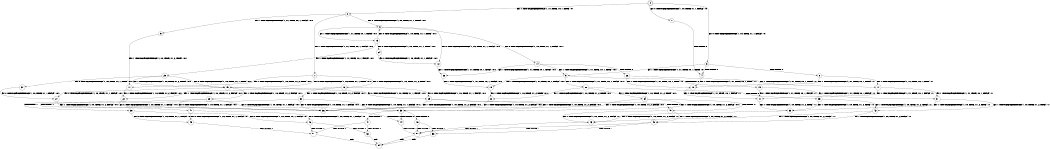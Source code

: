 digraph BCG {
size = "7, 10.5";
center = TRUE;
node [shape = circle];
0 [peripheries = 2];
0 -> 1 [label = "EX !0 !ATOMIC_EXCH_BRANCH (1, +0, TRUE, +1, 1, FALSE) !:0:"];
0 -> 2 [label = "EX !1 !ATOMIC_EXCH_BRANCH (1, +1, TRUE, +0, 1, TRUE) !:0:"];
0 -> 3 [label = "EX !0 !ATOMIC_EXCH_BRANCH (1, +0, TRUE, +1, 1, FALSE) !:0:"];
1 -> 4 [label = "TERMINATE !0"];
2 -> 5 [label = "EX !1 !ATOMIC_EXCH_BRANCH (1, +1, TRUE, +0, 1, FALSE) !:0:1:"];
2 -> 6 [label = "EX !0 !ATOMIC_EXCH_BRANCH (1, +0, TRUE, +1, 1, TRUE) !:0:1:"];
2 -> 7 [label = "EX !1 !ATOMIC_EXCH_BRANCH (1, +1, TRUE, +0, 1, FALSE) !:0:1:"];
3 -> 4 [label = "TERMINATE !0"];
3 -> 8 [label = "TERMINATE !0"];
3 -> 9 [label = "EX !1 !ATOMIC_EXCH_BRANCH (1, +1, TRUE, +0, 1, TRUE) !:0:"];
4 -> 10 [label = "EX !1 !ATOMIC_EXCH_BRANCH (1, +1, TRUE, +0, 1, TRUE) !:1:"];
5 -> 11 [label = "EX !1 !ATOMIC_EXCH_BRANCH (1, +0, TRUE, +1, 2, TRUE) !:0:1:"];
6 -> 12 [label = "EX !0 !ATOMIC_EXCH_BRANCH (1, +0, TRUE, +1, 1, FALSE) !:0:1:"];
6 -> 13 [label = "EX !1 !ATOMIC_EXCH_BRANCH (1, +1, TRUE, +0, 1, TRUE) !:0:1:"];
6 -> 14 [label = "EX !0 !ATOMIC_EXCH_BRANCH (1, +0, TRUE, +1, 1, FALSE) !:0:1:"];
7 -> 11 [label = "EX !1 !ATOMIC_EXCH_BRANCH (1, +0, TRUE, +1, 2, TRUE) !:0:1:"];
7 -> 15 [label = "EX !0 !ATOMIC_EXCH_BRANCH (1, +0, TRUE, +1, 1, TRUE) !:0:1:"];
7 -> 16 [label = "EX !1 !ATOMIC_EXCH_BRANCH (1, +0, TRUE, +1, 2, TRUE) !:0:1:"];
8 -> 10 [label = "EX !1 !ATOMIC_EXCH_BRANCH (1, +1, TRUE, +0, 1, TRUE) !:1:"];
8 -> 17 [label = "EX !1 !ATOMIC_EXCH_BRANCH (1, +1, TRUE, +0, 1, TRUE) !:1:"];
9 -> 18 [label = "EX !1 !ATOMIC_EXCH_BRANCH (1, +1, TRUE, +0, 1, FALSE) !:0:1:"];
9 -> 19 [label = "TERMINATE !0"];
9 -> 20 [label = "EX !1 !ATOMIC_EXCH_BRANCH (1, +1, TRUE, +0, 1, FALSE) !:0:1:"];
10 -> 21 [label = "EX !1 !ATOMIC_EXCH_BRANCH (1, +1, TRUE, +0, 1, FALSE) !:1:"];
11 -> 22 [label = "EX !1 !ATOMIC_EXCH_BRANCH (1, +0, TRUE, +1, 2, FALSE) !:0:1:"];
12 -> 23 [label = "EX !1 !ATOMIC_EXCH_BRANCH (1, +1, TRUE, +0, 1, TRUE) !:0:1:"];
13 -> 24 [label = "EX !0 !ATOMIC_EXCH_BRANCH (1, +0, TRUE, +1, 1, TRUE) !:0:1:"];
13 -> 25 [label = "EX !1 !ATOMIC_EXCH_BRANCH (1, +1, TRUE, +0, 1, FALSE) !:0:1:"];
13 -> 6 [label = "EX !0 !ATOMIC_EXCH_BRANCH (1, +0, TRUE, +1, 1, TRUE) !:0:1:"];
14 -> 23 [label = "EX !1 !ATOMIC_EXCH_BRANCH (1, +1, TRUE, +0, 1, TRUE) !:0:1:"];
14 -> 26 [label = "TERMINATE !0"];
14 -> 9 [label = "EX !1 !ATOMIC_EXCH_BRANCH (1, +1, TRUE, +0, 1, TRUE) !:0:1:"];
15 -> 27 [label = "EX !0 !ATOMIC_EXCH_BRANCH (1, +0, TRUE, +1, 1, FALSE) !:0:1:"];
15 -> 28 [label = "EX !1 !ATOMIC_EXCH_BRANCH (1, +0, TRUE, +1, 2, FALSE) !:0:1:"];
15 -> 29 [label = "EX !0 !ATOMIC_EXCH_BRANCH (1, +0, TRUE, +1, 1, FALSE) !:0:1:"];
16 -> 22 [label = "EX !1 !ATOMIC_EXCH_BRANCH (1, +0, TRUE, +1, 2, FALSE) !:0:1:"];
16 -> 29 [label = "EX !0 !ATOMIC_EXCH_BRANCH (1, +0, TRUE, +1, 1, FALSE) !:0:1:"];
16 -> 30 [label = "EX !1 !ATOMIC_EXCH_BRANCH (1, +0, TRUE, +1, 2, FALSE) !:0:1:"];
17 -> 21 [label = "EX !1 !ATOMIC_EXCH_BRANCH (1, +1, TRUE, +0, 1, FALSE) !:1:"];
17 -> 31 [label = "EX !1 !ATOMIC_EXCH_BRANCH (1, +1, TRUE, +0, 1, FALSE) !:1:"];
18 -> 32 [label = "EX !1 !ATOMIC_EXCH_BRANCH (1, +0, TRUE, +1, 2, TRUE) !:0:1:"];
19 -> 21 [label = "EX !1 !ATOMIC_EXCH_BRANCH (1, +1, TRUE, +0, 1, FALSE) !:1:"];
19 -> 31 [label = "EX !1 !ATOMIC_EXCH_BRANCH (1, +1, TRUE, +0, 1, FALSE) !:1:"];
20 -> 32 [label = "EX !1 !ATOMIC_EXCH_BRANCH (1, +0, TRUE, +1, 2, TRUE) !:0:1:"];
20 -> 33 [label = "TERMINATE !0"];
20 -> 34 [label = "EX !1 !ATOMIC_EXCH_BRANCH (1, +0, TRUE, +1, 2, TRUE) !:0:1:"];
21 -> 35 [label = "EX !1 !ATOMIC_EXCH_BRANCH (1, +0, TRUE, +1, 2, TRUE) !:1:"];
22 -> 36 [label = "EX !0 !ATOMIC_EXCH_BRANCH (1, +0, TRUE, +1, 1, FALSE) !:0:1:"];
23 -> 18 [label = "EX !1 !ATOMIC_EXCH_BRANCH (1, +1, TRUE, +0, 1, FALSE) !:0:1:"];
24 -> 12 [label = "EX !0 !ATOMIC_EXCH_BRANCH (1, +0, TRUE, +1, 1, FALSE) !:0:1:"];
25 -> 37 [label = "EX !0 !ATOMIC_EXCH_BRANCH (1, +0, TRUE, +1, 1, TRUE) !:0:1:"];
25 -> 15 [label = "EX !1 !ATOMIC_EXCH_BRANCH (1, +0, TRUE, +1, 2, TRUE) !:0:1:"];
25 -> 15 [label = "EX !0 !ATOMIC_EXCH_BRANCH (1, +0, TRUE, +1, 1, TRUE) !:0:1:"];
26 -> 10 [label = "EX !1 !ATOMIC_EXCH_BRANCH (1, +1, TRUE, +0, 1, TRUE) !:1:"];
26 -> 17 [label = "EX !1 !ATOMIC_EXCH_BRANCH (1, +1, TRUE, +0, 1, TRUE) !:1:"];
27 -> 36 [label = "EX !1 !ATOMIC_EXCH_BRANCH (1, +0, TRUE, +1, 2, FALSE) !:0:1:"];
28 -> 36 [label = "EX !0 !ATOMIC_EXCH_BRANCH (1, +0, TRUE, +1, 1, FALSE) !:0:1:"];
28 -> 38 [label = "TERMINATE !1"];
28 -> 39 [label = "EX !0 !ATOMIC_EXCH_BRANCH (1, +0, TRUE, +1, 1, FALSE) !:0:1:"];
29 -> 36 [label = "EX !1 !ATOMIC_EXCH_BRANCH (1, +0, TRUE, +1, 2, FALSE) !:0:1:"];
29 -> 40 [label = "TERMINATE !0"];
29 -> 39 [label = "EX !1 !ATOMIC_EXCH_BRANCH (1, +0, TRUE, +1, 2, FALSE) !:0:1:"];
30 -> 36 [label = "EX !0 !ATOMIC_EXCH_BRANCH (1, +0, TRUE, +1, 1, FALSE) !:0:1:"];
30 -> 41 [label = "TERMINATE !1"];
30 -> 39 [label = "EX !0 !ATOMIC_EXCH_BRANCH (1, +0, TRUE, +1, 1, FALSE) !:0:1:"];
31 -> 35 [label = "EX !1 !ATOMIC_EXCH_BRANCH (1, +0, TRUE, +1, 2, TRUE) !:1:"];
31 -> 42 [label = "EX !1 !ATOMIC_EXCH_BRANCH (1, +0, TRUE, +1, 2, TRUE) !:1:"];
32 -> 36 [label = "EX !1 !ATOMIC_EXCH_BRANCH (1, +0, TRUE, +1, 2, FALSE) !:0:1:"];
33 -> 35 [label = "EX !1 !ATOMIC_EXCH_BRANCH (1, +0, TRUE, +1, 2, TRUE) !:1:"];
33 -> 42 [label = "EX !1 !ATOMIC_EXCH_BRANCH (1, +0, TRUE, +1, 2, TRUE) !:1:"];
34 -> 36 [label = "EX !1 !ATOMIC_EXCH_BRANCH (1, +0, TRUE, +1, 2, FALSE) !:0:1:"];
34 -> 40 [label = "TERMINATE !0"];
34 -> 39 [label = "EX !1 !ATOMIC_EXCH_BRANCH (1, +0, TRUE, +1, 2, FALSE) !:0:1:"];
35 -> 43 [label = "EX !1 !ATOMIC_EXCH_BRANCH (1, +0, TRUE, +1, 2, FALSE) !:1:"];
36 -> 44 [label = "TERMINATE !0"];
37 -> 27 [label = "EX !0 !ATOMIC_EXCH_BRANCH (1, +0, TRUE, +1, 1, FALSE) !:0:1:"];
38 -> 45 [label = "EX !0 !ATOMIC_EXCH_BRANCH (1, +0, TRUE, +1, 1, FALSE) !:0:"];
38 -> 46 [label = "EX !0 !ATOMIC_EXCH_BRANCH (1, +0, TRUE, +1, 1, FALSE) !:0:"];
39 -> 44 [label = "TERMINATE !0"];
39 -> 47 [label = "TERMINATE !1"];
39 -> 48 [label = "TERMINATE !0"];
40 -> 43 [label = "EX !1 !ATOMIC_EXCH_BRANCH (1, +0, TRUE, +1, 2, FALSE) !:1:"];
40 -> 49 [label = "EX !1 !ATOMIC_EXCH_BRANCH (1, +0, TRUE, +1, 2, FALSE) !:1:"];
41 -> 45 [label = "EX !0 !ATOMIC_EXCH_BRANCH (1, +0, TRUE, +1, 1, FALSE) !:0:"];
41 -> 46 [label = "EX !0 !ATOMIC_EXCH_BRANCH (1, +0, TRUE, +1, 1, FALSE) !:0:"];
42 -> 43 [label = "EX !1 !ATOMIC_EXCH_BRANCH (1, +0, TRUE, +1, 2, FALSE) !:1:"];
42 -> 49 [label = "EX !1 !ATOMIC_EXCH_BRANCH (1, +0, TRUE, +1, 2, FALSE) !:1:"];
43 -> 50 [label = "TERMINATE !1"];
44 -> 50 [label = "TERMINATE !1"];
45 -> 51 [label = "TERMINATE !0"];
46 -> 51 [label = "TERMINATE !0"];
46 -> 52 [label = "TERMINATE !0"];
47 -> 51 [label = "TERMINATE !0"];
47 -> 52 [label = "TERMINATE !0"];
48 -> 50 [label = "TERMINATE !1"];
48 -> 53 [label = "TERMINATE !1"];
49 -> 50 [label = "TERMINATE !1"];
49 -> 53 [label = "TERMINATE !1"];
50 -> 54 [label = "exit"];
51 -> 54 [label = "exit"];
52 -> 54 [label = "exit"];
53 -> 54 [label = "exit"];
}
